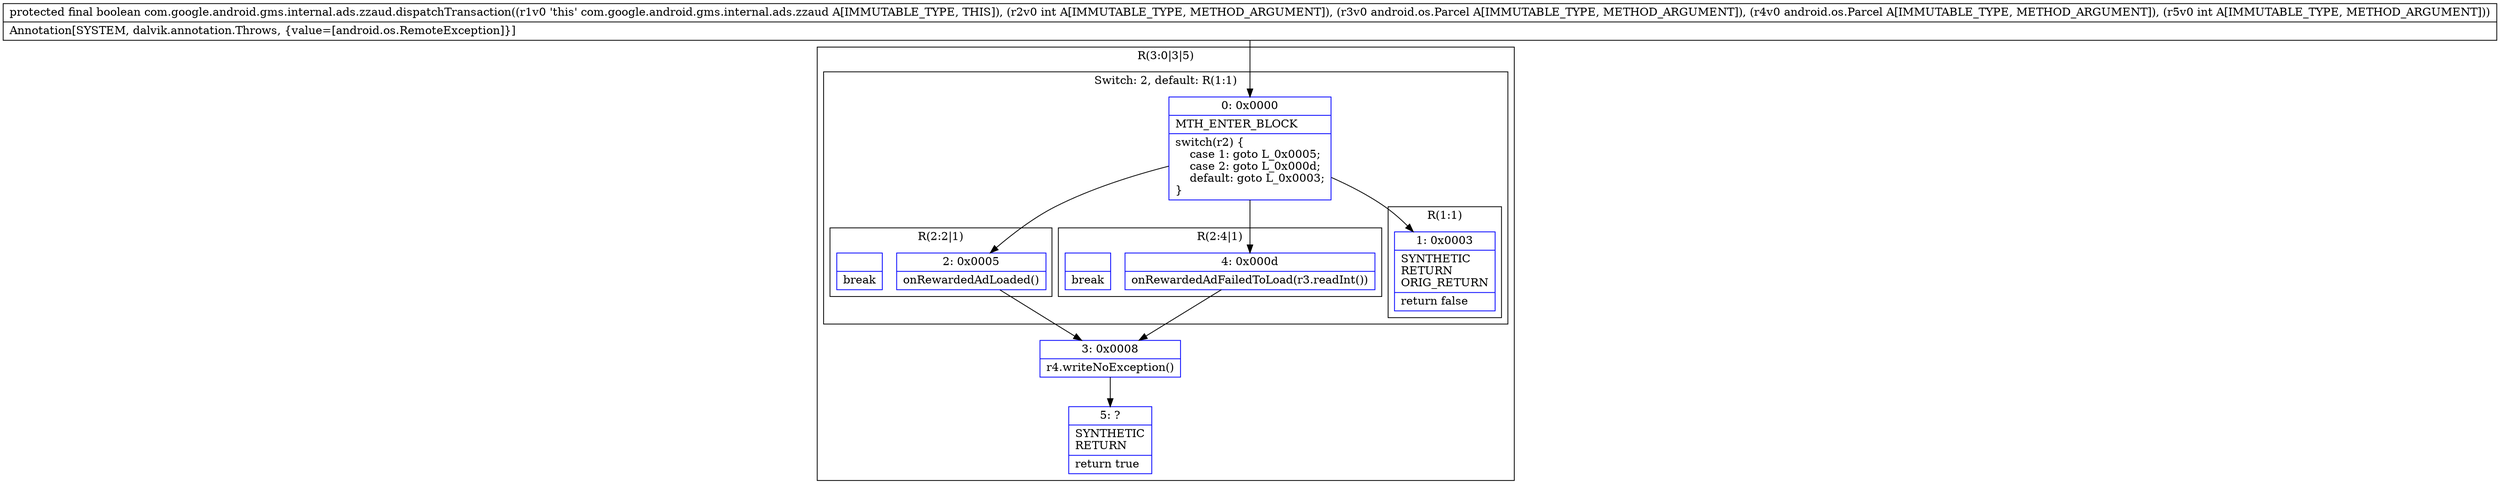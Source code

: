 digraph "CFG forcom.google.android.gms.internal.ads.zzaud.dispatchTransaction(ILandroid\/os\/Parcel;Landroid\/os\/Parcel;I)Z" {
subgraph cluster_Region_296140325 {
label = "R(3:0|3|5)";
node [shape=record,color=blue];
subgraph cluster_SwitchRegion_628865992 {
label = "Switch: 2, default: R(1:1)";
node [shape=record,color=blue];
Node_0 [shape=record,label="{0\:\ 0x0000|MTH_ENTER_BLOCK\l|switch(r2) \{\l    case 1: goto L_0x0005;\l    case 2: goto L_0x000d;\l    default: goto L_0x0003;\l\}\l}"];
subgraph cluster_Region_413029330 {
label = "R(2:2|1)";
node [shape=record,color=blue];
Node_2 [shape=record,label="{2\:\ 0x0005|onRewardedAdLoaded()\l}"];
Node_InsnContainer_20741558 [shape=record,label="{|break\l}"];
}
subgraph cluster_Region_625982498 {
label = "R(2:4|1)";
node [shape=record,color=blue];
Node_4 [shape=record,label="{4\:\ 0x000d|onRewardedAdFailedToLoad(r3.readInt())\l}"];
Node_InsnContainer_1569908408 [shape=record,label="{|break\l}"];
}
subgraph cluster_Region_930623003 {
label = "R(1:1)";
node [shape=record,color=blue];
Node_1 [shape=record,label="{1\:\ 0x0003|SYNTHETIC\lRETURN\lORIG_RETURN\l|return false\l}"];
}
}
Node_3 [shape=record,label="{3\:\ 0x0008|r4.writeNoException()\l}"];
Node_5 [shape=record,label="{5\:\ ?|SYNTHETIC\lRETURN\l|return true\l}"];
}
MethodNode[shape=record,label="{protected final boolean com.google.android.gms.internal.ads.zzaud.dispatchTransaction((r1v0 'this' com.google.android.gms.internal.ads.zzaud A[IMMUTABLE_TYPE, THIS]), (r2v0 int A[IMMUTABLE_TYPE, METHOD_ARGUMENT]), (r3v0 android.os.Parcel A[IMMUTABLE_TYPE, METHOD_ARGUMENT]), (r4v0 android.os.Parcel A[IMMUTABLE_TYPE, METHOD_ARGUMENT]), (r5v0 int A[IMMUTABLE_TYPE, METHOD_ARGUMENT]))  | Annotation[SYSTEM, dalvik.annotation.Throws, \{value=[android.os.RemoteException]\}]\l}"];
MethodNode -> Node_0;
Node_0 -> Node_1;
Node_0 -> Node_2;
Node_0 -> Node_4;
Node_2 -> Node_3;
Node_4 -> Node_3;
Node_3 -> Node_5;
}


